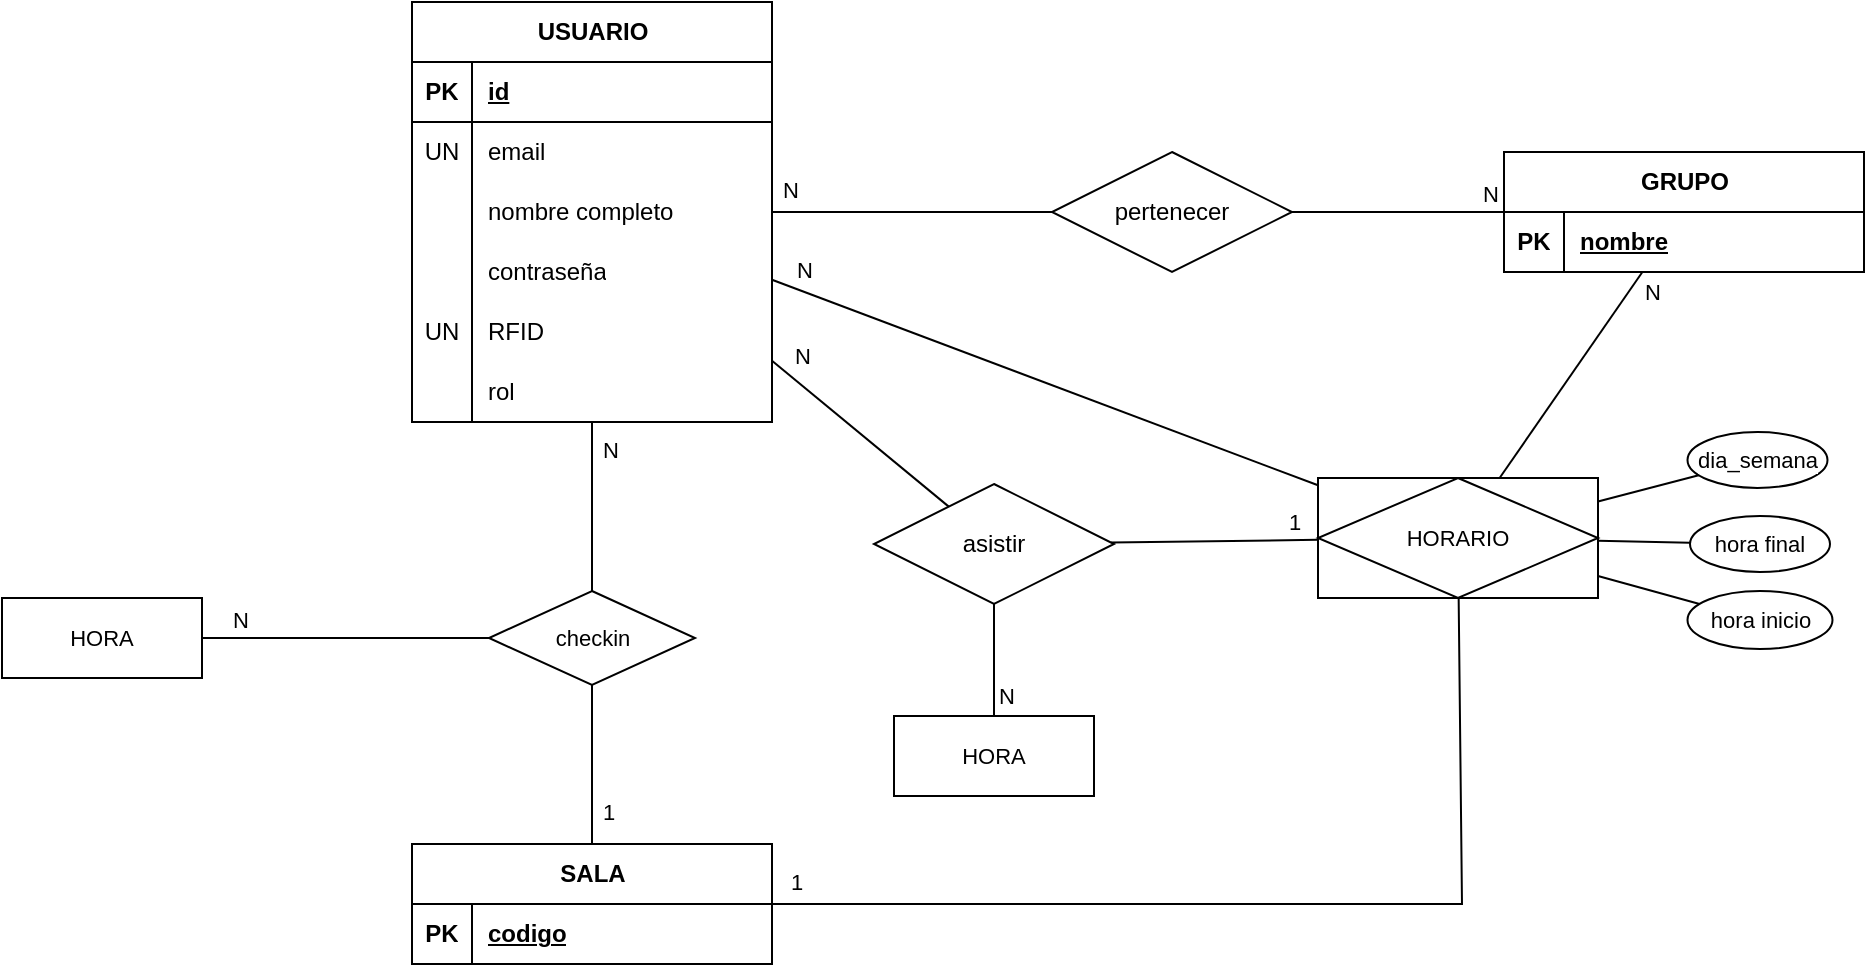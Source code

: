 <mxfile version="24.8.6">
  <diagram id="R2lEEEUBdFMjLlhIrx00" name="Page-1">
    <mxGraphModel grid="0" page="0" gridSize="10" guides="1" tooltips="1" connect="1" arrows="1" fold="1" pageScale="1" pageWidth="850" pageHeight="1100" math="0" shadow="0" extFonts="Permanent Marker^https://fonts.googleapis.com/css?family=Permanent+Marker">
      <root>
        <mxCell id="0" />
        <mxCell id="1" parent="0" />
        <mxCell id="fcRUaoHgYwaDts0upMFB-3" style="edgeStyle=none;shape=connector;rounded=0;orthogonalLoop=1;jettySize=auto;html=1;strokeColor=default;align=center;verticalAlign=middle;fontFamily=Helvetica;fontSize=11;fontColor=default;labelBackgroundColor=default;endArrow=none;endFill=0;" edge="1" parent="1" source="E8W4lwWyUq7ppPV35f_z-3" target="fcRUaoHgYwaDts0upMFB-1">
          <mxGeometry relative="1" as="geometry" />
        </mxCell>
        <mxCell id="fcRUaoHgYwaDts0upMFB-12" value="N" style="edgeLabel;html=1;align=center;verticalAlign=middle;resizable=0;points=[];fontFamily=Helvetica;fontSize=11;fontColor=default;labelBackgroundColor=default;" connectable="0" vertex="1" parent="fcRUaoHgYwaDts0upMFB-3">
          <mxGeometry x="-0.662" y="2" relative="1" as="geometry">
            <mxPoint x="-2" y="-13" as="offset" />
          </mxGeometry>
        </mxCell>
        <mxCell id="E8W4lwWyUq7ppPV35f_z-3" value="USUARIO" style="shape=table;startSize=30;container=1;collapsible=1;childLayout=tableLayout;fixedRows=1;rowLines=0;fontStyle=1;align=center;resizeLast=1;html=1;" vertex="1" parent="1">
          <mxGeometry x="-311" y="110" width="180" height="210" as="geometry" />
        </mxCell>
        <mxCell id="E8W4lwWyUq7ppPV35f_z-4" value="" style="shape=tableRow;horizontal=0;startSize=0;swimlaneHead=0;swimlaneBody=0;fillColor=none;collapsible=0;dropTarget=0;points=[[0,0.5],[1,0.5]];portConstraint=eastwest;top=0;left=0;right=0;bottom=1;" vertex="1" parent="E8W4lwWyUq7ppPV35f_z-3">
          <mxGeometry y="30" width="180" height="30" as="geometry" />
        </mxCell>
        <mxCell id="E8W4lwWyUq7ppPV35f_z-5" value="PK" style="shape=partialRectangle;connectable=0;fillColor=none;top=0;left=0;bottom=0;right=0;fontStyle=1;overflow=hidden;whiteSpace=wrap;html=1;" vertex="1" parent="E8W4lwWyUq7ppPV35f_z-4">
          <mxGeometry width="30" height="30" as="geometry">
            <mxRectangle width="30" height="30" as="alternateBounds" />
          </mxGeometry>
        </mxCell>
        <mxCell id="E8W4lwWyUq7ppPV35f_z-6" value="id" style="shape=partialRectangle;connectable=0;fillColor=none;top=0;left=0;bottom=0;right=0;align=left;spacingLeft=6;fontStyle=5;overflow=hidden;whiteSpace=wrap;html=1;" vertex="1" parent="E8W4lwWyUq7ppPV35f_z-4">
          <mxGeometry x="30" width="150" height="30" as="geometry">
            <mxRectangle width="150" height="30" as="alternateBounds" />
          </mxGeometry>
        </mxCell>
        <mxCell id="E8W4lwWyUq7ppPV35f_z-7" value="" style="shape=tableRow;horizontal=0;startSize=0;swimlaneHead=0;swimlaneBody=0;fillColor=none;collapsible=0;dropTarget=0;points=[[0,0.5],[1,0.5]];portConstraint=eastwest;top=0;left=0;right=0;bottom=0;" vertex="1" parent="E8W4lwWyUq7ppPV35f_z-3">
          <mxGeometry y="60" width="180" height="30" as="geometry" />
        </mxCell>
        <mxCell id="E8W4lwWyUq7ppPV35f_z-8" value="UN" style="shape=partialRectangle;connectable=0;fillColor=none;top=0;left=0;bottom=0;right=0;editable=1;overflow=hidden;whiteSpace=wrap;html=1;" vertex="1" parent="E8W4lwWyUq7ppPV35f_z-7">
          <mxGeometry width="30" height="30" as="geometry">
            <mxRectangle width="30" height="30" as="alternateBounds" />
          </mxGeometry>
        </mxCell>
        <mxCell id="E8W4lwWyUq7ppPV35f_z-9" value="email" style="shape=partialRectangle;connectable=0;fillColor=none;top=0;left=0;bottom=0;right=0;align=left;spacingLeft=6;overflow=hidden;whiteSpace=wrap;html=1;" vertex="1" parent="E8W4lwWyUq7ppPV35f_z-7">
          <mxGeometry x="30" width="150" height="30" as="geometry">
            <mxRectangle width="150" height="30" as="alternateBounds" />
          </mxGeometry>
        </mxCell>
        <mxCell id="E8W4lwWyUq7ppPV35f_z-10" value="" style="shape=tableRow;horizontal=0;startSize=0;swimlaneHead=0;swimlaneBody=0;fillColor=none;collapsible=0;dropTarget=0;points=[[0,0.5],[1,0.5]];portConstraint=eastwest;top=0;left=0;right=0;bottom=0;" vertex="1" parent="E8W4lwWyUq7ppPV35f_z-3">
          <mxGeometry y="90" width="180" height="30" as="geometry" />
        </mxCell>
        <mxCell id="E8W4lwWyUq7ppPV35f_z-11" value="" style="shape=partialRectangle;connectable=0;fillColor=none;top=0;left=0;bottom=0;right=0;editable=1;overflow=hidden;whiteSpace=wrap;html=1;" vertex="1" parent="E8W4lwWyUq7ppPV35f_z-10">
          <mxGeometry width="30" height="30" as="geometry">
            <mxRectangle width="30" height="30" as="alternateBounds" />
          </mxGeometry>
        </mxCell>
        <mxCell id="E8W4lwWyUq7ppPV35f_z-12" value="nombre completo" style="shape=partialRectangle;connectable=0;fillColor=none;top=0;left=0;bottom=0;right=0;align=left;spacingLeft=6;overflow=hidden;whiteSpace=wrap;html=1;" vertex="1" parent="E8W4lwWyUq7ppPV35f_z-10">
          <mxGeometry x="30" width="150" height="30" as="geometry">
            <mxRectangle width="150" height="30" as="alternateBounds" />
          </mxGeometry>
        </mxCell>
        <mxCell id="E8W4lwWyUq7ppPV35f_z-13" value="" style="shape=tableRow;horizontal=0;startSize=0;swimlaneHead=0;swimlaneBody=0;fillColor=none;collapsible=0;dropTarget=0;points=[[0,0.5],[1,0.5]];portConstraint=eastwest;top=0;left=0;right=0;bottom=0;" vertex="1" parent="E8W4lwWyUq7ppPV35f_z-3">
          <mxGeometry y="120" width="180" height="30" as="geometry" />
        </mxCell>
        <mxCell id="E8W4lwWyUq7ppPV35f_z-14" value="" style="shape=partialRectangle;connectable=0;fillColor=none;top=0;left=0;bottom=0;right=0;editable=1;overflow=hidden;whiteSpace=wrap;html=1;" vertex="1" parent="E8W4lwWyUq7ppPV35f_z-13">
          <mxGeometry width="30" height="30" as="geometry">
            <mxRectangle width="30" height="30" as="alternateBounds" />
          </mxGeometry>
        </mxCell>
        <mxCell id="E8W4lwWyUq7ppPV35f_z-15" value="contraseña" style="shape=partialRectangle;connectable=0;fillColor=none;top=0;left=0;bottom=0;right=0;align=left;spacingLeft=6;overflow=hidden;whiteSpace=wrap;html=1;" vertex="1" parent="E8W4lwWyUq7ppPV35f_z-13">
          <mxGeometry x="30" width="150" height="30" as="geometry">
            <mxRectangle width="150" height="30" as="alternateBounds" />
          </mxGeometry>
        </mxCell>
        <mxCell id="E8W4lwWyUq7ppPV35f_z-25" style="shape=tableRow;horizontal=0;startSize=0;swimlaneHead=0;swimlaneBody=0;fillColor=none;collapsible=0;dropTarget=0;points=[[0,0.5],[1,0.5]];portConstraint=eastwest;top=0;left=0;right=0;bottom=0;" vertex="1" parent="E8W4lwWyUq7ppPV35f_z-3">
          <mxGeometry y="150" width="180" height="30" as="geometry" />
        </mxCell>
        <mxCell id="E8W4lwWyUq7ppPV35f_z-26" value="UN" style="shape=partialRectangle;connectable=0;fillColor=none;top=0;left=0;bottom=0;right=0;editable=1;overflow=hidden;whiteSpace=wrap;html=1;" vertex="1" parent="E8W4lwWyUq7ppPV35f_z-25">
          <mxGeometry width="30" height="30" as="geometry">
            <mxRectangle width="30" height="30" as="alternateBounds" />
          </mxGeometry>
        </mxCell>
        <mxCell id="E8W4lwWyUq7ppPV35f_z-27" value="RFID" style="shape=partialRectangle;connectable=0;fillColor=none;top=0;left=0;bottom=0;right=0;align=left;spacingLeft=6;overflow=hidden;whiteSpace=wrap;html=1;" vertex="1" parent="E8W4lwWyUq7ppPV35f_z-25">
          <mxGeometry x="30" width="150" height="30" as="geometry">
            <mxRectangle width="150" height="30" as="alternateBounds" />
          </mxGeometry>
        </mxCell>
        <mxCell id="86RZNUnzGj02O4tXNOPN-1" style="shape=tableRow;horizontal=0;startSize=0;swimlaneHead=0;swimlaneBody=0;fillColor=none;collapsible=0;dropTarget=0;points=[[0,0.5],[1,0.5]];portConstraint=eastwest;top=0;left=0;right=0;bottom=0;" vertex="1" parent="E8W4lwWyUq7ppPV35f_z-3">
          <mxGeometry y="180" width="180" height="30" as="geometry" />
        </mxCell>
        <mxCell id="86RZNUnzGj02O4tXNOPN-2" style="shape=partialRectangle;connectable=0;fillColor=none;top=0;left=0;bottom=0;right=0;editable=1;overflow=hidden;whiteSpace=wrap;html=1;" vertex="1" parent="86RZNUnzGj02O4tXNOPN-1">
          <mxGeometry width="30" height="30" as="geometry">
            <mxRectangle width="30" height="30" as="alternateBounds" />
          </mxGeometry>
        </mxCell>
        <mxCell id="86RZNUnzGj02O4tXNOPN-3" value="rol" style="shape=partialRectangle;connectable=0;fillColor=none;top=0;left=0;bottom=0;right=0;align=left;spacingLeft=6;overflow=hidden;whiteSpace=wrap;html=1;" vertex="1" parent="86RZNUnzGj02O4tXNOPN-1">
          <mxGeometry x="30" width="150" height="30" as="geometry">
            <mxRectangle width="150" height="30" as="alternateBounds" />
          </mxGeometry>
        </mxCell>
        <mxCell id="86RZNUnzGj02O4tXNOPN-4" value="GRUPO" style="shape=table;startSize=30;container=1;collapsible=1;childLayout=tableLayout;fixedRows=1;rowLines=0;fontStyle=1;align=center;resizeLast=1;html=1;" vertex="1" parent="1">
          <mxGeometry x="235" y="185" width="180" height="60" as="geometry" />
        </mxCell>
        <mxCell id="86RZNUnzGj02O4tXNOPN-5" value="" style="shape=tableRow;horizontal=0;startSize=0;swimlaneHead=0;swimlaneBody=0;fillColor=none;collapsible=0;dropTarget=0;points=[[0,0.5],[1,0.5]];portConstraint=eastwest;top=0;left=0;right=0;bottom=1;" vertex="1" parent="86RZNUnzGj02O4tXNOPN-4">
          <mxGeometry y="30" width="180" height="30" as="geometry" />
        </mxCell>
        <mxCell id="86RZNUnzGj02O4tXNOPN-6" value="PK" style="shape=partialRectangle;connectable=0;fillColor=none;top=0;left=0;bottom=0;right=0;fontStyle=1;overflow=hidden;whiteSpace=wrap;html=1;" vertex="1" parent="86RZNUnzGj02O4tXNOPN-5">
          <mxGeometry width="30" height="30" as="geometry">
            <mxRectangle width="30" height="30" as="alternateBounds" />
          </mxGeometry>
        </mxCell>
        <mxCell id="86RZNUnzGj02O4tXNOPN-7" value="nombre" style="shape=partialRectangle;connectable=0;fillColor=none;top=0;left=0;bottom=0;right=0;align=left;spacingLeft=6;fontStyle=5;overflow=hidden;whiteSpace=wrap;html=1;" vertex="1" parent="86RZNUnzGj02O4tXNOPN-5">
          <mxGeometry x="30" width="150" height="30" as="geometry">
            <mxRectangle width="150" height="30" as="alternateBounds" />
          </mxGeometry>
        </mxCell>
        <mxCell id="86RZNUnzGj02O4tXNOPN-23" value="SALA" style="shape=table;startSize=30;container=1;collapsible=1;childLayout=tableLayout;fixedRows=1;rowLines=0;fontStyle=1;align=center;resizeLast=1;html=1;" vertex="1" parent="1">
          <mxGeometry x="-311" y="531" width="180" height="60" as="geometry" />
        </mxCell>
        <mxCell id="86RZNUnzGj02O4tXNOPN-24" value="" style="shape=tableRow;horizontal=0;startSize=0;swimlaneHead=0;swimlaneBody=0;fillColor=none;collapsible=0;dropTarget=0;points=[[0,0.5],[1,0.5]];portConstraint=eastwest;top=0;left=0;right=0;bottom=1;" vertex="1" parent="86RZNUnzGj02O4tXNOPN-23">
          <mxGeometry y="30" width="180" height="30" as="geometry" />
        </mxCell>
        <mxCell id="86RZNUnzGj02O4tXNOPN-25" value="PK" style="shape=partialRectangle;connectable=0;fillColor=none;top=0;left=0;bottom=0;right=0;fontStyle=1;overflow=hidden;whiteSpace=wrap;html=1;" vertex="1" parent="86RZNUnzGj02O4tXNOPN-24">
          <mxGeometry width="30" height="30" as="geometry">
            <mxRectangle width="30" height="30" as="alternateBounds" />
          </mxGeometry>
        </mxCell>
        <mxCell id="86RZNUnzGj02O4tXNOPN-26" value="codigo" style="shape=partialRectangle;connectable=0;fillColor=none;top=0;left=0;bottom=0;right=0;align=left;spacingLeft=6;fontStyle=5;overflow=hidden;whiteSpace=wrap;html=1;" vertex="1" parent="86RZNUnzGj02O4tXNOPN-24">
          <mxGeometry x="30" width="150" height="30" as="geometry">
            <mxRectangle width="150" height="30" as="alternateBounds" />
          </mxGeometry>
        </mxCell>
        <mxCell id="XPAY98p6mVZJmXmomv7M-2" style="rounded=0;orthogonalLoop=1;jettySize=auto;html=1;endArrow=none;endFill=0;" edge="1" parent="1" source="XPAY98p6mVZJmXmomv7M-24" target="86RZNUnzGj02O4tXNOPN-4">
          <mxGeometry relative="1" as="geometry">
            <mxPoint x="139.408" y="458.204" as="sourcePoint" />
          </mxGeometry>
        </mxCell>
        <mxCell id="XPAY98p6mVZJmXmomv7M-55" value="N" style="edgeLabel;html=1;align=center;verticalAlign=middle;resizable=0;points=[];fontFamily=Helvetica;fontSize=11;fontColor=default;labelBackgroundColor=default;" connectable="0" vertex="1" parent="XPAY98p6mVZJmXmomv7M-2">
          <mxGeometry x="0.852" y="-3" relative="1" as="geometry">
            <mxPoint x="7" as="offset" />
          </mxGeometry>
        </mxCell>
        <mxCell id="XPAY98p6mVZJmXmomv7M-4" style="edgeStyle=none;shape=connector;rounded=0;orthogonalLoop=1;jettySize=auto;html=1;strokeColor=default;align=center;verticalAlign=middle;fontFamily=Helvetica;fontSize=11;fontColor=default;labelBackgroundColor=default;endArrow=none;endFill=0;" edge="1" parent="1" source="XPAY98p6mVZJmXmomv7M-24" target="86RZNUnzGj02O4tXNOPN-23">
          <mxGeometry relative="1" as="geometry">
            <mxPoint x="167.388" y="412.194" as="sourcePoint" />
            <Array as="points">
              <mxPoint x="214" y="561" />
            </Array>
          </mxGeometry>
        </mxCell>
        <mxCell id="XPAY98p6mVZJmXmomv7M-54" value="1" style="edgeLabel;html=1;align=center;verticalAlign=middle;resizable=0;points=[];fontFamily=Helvetica;fontSize=11;fontColor=default;labelBackgroundColor=default;" connectable="0" vertex="1" parent="XPAY98p6mVZJmXmomv7M-4">
          <mxGeometry x="0.73" y="-4" relative="1" as="geometry">
            <mxPoint x="-55" y="-7" as="offset" />
          </mxGeometry>
        </mxCell>
        <mxCell id="XPAY98p6mVZJmXmomv7M-43" style="edgeStyle=none;shape=connector;rounded=0;orthogonalLoop=1;jettySize=auto;html=1;strokeColor=default;align=center;verticalAlign=middle;fontFamily=Helvetica;fontSize=11;fontColor=default;labelBackgroundColor=default;endArrow=none;endFill=0;" edge="1" parent="1" source="86RZNUnzGj02O4tXNOPN-23" target="XPAY98p6mVZJmXmomv7M-42">
          <mxGeometry relative="1" as="geometry">
            <mxPoint x="-249.509" y="523" as="sourcePoint" />
          </mxGeometry>
        </mxCell>
        <mxCell id="XPAY98p6mVZJmXmomv7M-59" value="1" style="edgeLabel;html=1;align=center;verticalAlign=middle;resizable=0;points=[];fontFamily=Helvetica;fontSize=11;fontColor=default;labelBackgroundColor=default;" connectable="0" vertex="1" parent="XPAY98p6mVZJmXmomv7M-43">
          <mxGeometry x="-0.856" y="2" relative="1" as="geometry">
            <mxPoint x="10" y="-11" as="offset" />
          </mxGeometry>
        </mxCell>
        <mxCell id="XPAY98p6mVZJmXmomv7M-22" style="edgeStyle=none;shape=connector;rounded=0;orthogonalLoop=1;jettySize=auto;html=1;strokeColor=default;align=center;verticalAlign=middle;fontFamily=Helvetica;fontSize=11;fontColor=default;labelBackgroundColor=default;endArrow=none;endFill=0;" edge="1" parent="1" source="XPAY98p6mVZJmXmomv7M-21" target="E8W4lwWyUq7ppPV35f_z-3">
          <mxGeometry relative="1" as="geometry">
            <mxPoint x="-258.256" y="523" as="targetPoint" />
          </mxGeometry>
        </mxCell>
        <mxCell id="XPAY98p6mVZJmXmomv7M-61" value="N" style="edgeLabel;html=1;align=center;verticalAlign=middle;resizable=0;points=[];fontFamily=Helvetica;fontSize=11;fontColor=default;labelBackgroundColor=default;" connectable="0" vertex="1" parent="XPAY98p6mVZJmXmomv7M-22">
          <mxGeometry x="0.941" y="2" relative="1" as="geometry">
            <mxPoint x="5" y="-13" as="offset" />
          </mxGeometry>
        </mxCell>
        <mxCell id="XPAY98p6mVZJmXmomv7M-23" style="edgeStyle=none;shape=connector;rounded=0;orthogonalLoop=1;jettySize=auto;html=1;strokeColor=default;align=center;verticalAlign=middle;fontFamily=Helvetica;fontSize=11;fontColor=default;labelBackgroundColor=default;endArrow=none;endFill=0;" edge="1" parent="1" source="XPAY98p6mVZJmXmomv7M-21" target="86RZNUnzGj02O4tXNOPN-4">
          <mxGeometry relative="1" as="geometry" />
        </mxCell>
        <mxCell id="XPAY98p6mVZJmXmomv7M-63" value="N" style="edgeLabel;html=1;align=center;verticalAlign=middle;resizable=0;points=[];fontFamily=Helvetica;fontSize=11;fontColor=default;labelBackgroundColor=default;" connectable="0" vertex="1" parent="XPAY98p6mVZJmXmomv7M-23">
          <mxGeometry x="0.897" y="1" relative="1" as="geometry">
            <mxPoint x="-2" y="-8" as="offset" />
          </mxGeometry>
        </mxCell>
        <mxCell id="XPAY98p6mVZJmXmomv7M-21" value="pertenecer" style="shape=rhombus;perimeter=rhombusPerimeter;whiteSpace=wrap;html=1;align=center;" vertex="1" parent="1">
          <mxGeometry x="9" y="185" width="120" height="60" as="geometry" />
        </mxCell>
        <mxCell id="XPAY98p6mVZJmXmomv7M-51" style="edgeStyle=none;shape=connector;rounded=0;orthogonalLoop=1;jettySize=auto;html=1;strokeColor=default;align=center;verticalAlign=middle;fontFamily=Helvetica;fontSize=11;fontColor=default;labelBackgroundColor=default;endArrow=none;endFill=0;" edge="1" parent="1" source="XPAY98p6mVZJmXmomv7M-24" target="E8W4lwWyUq7ppPV35f_z-3">
          <mxGeometry relative="1" as="geometry">
            <Array as="points" />
            <mxPoint x="89.0" y="528" as="targetPoint" />
          </mxGeometry>
        </mxCell>
        <mxCell id="XPAY98p6mVZJmXmomv7M-56" value="N" style="edgeLabel;html=1;align=center;verticalAlign=middle;resizable=0;points=[];fontFamily=Helvetica;fontSize=11;fontColor=default;labelBackgroundColor=default;" connectable="0" vertex="1" parent="XPAY98p6mVZJmXmomv7M-51">
          <mxGeometry x="0.759" y="-2" relative="1" as="geometry">
            <mxPoint x="-18" y="-16" as="offset" />
          </mxGeometry>
        </mxCell>
        <mxCell id="XPAY98p6mVZJmXmomv7M-24" value="HORARIO" style="shape=associativeEntity;whiteSpace=wrap;html=1;align=center;fontFamily=Helvetica;fontSize=11;fontColor=default;labelBackgroundColor=default;" vertex="1" parent="1">
          <mxGeometry x="142" y="348" width="140" height="60" as="geometry" />
        </mxCell>
        <mxCell id="XPAY98p6mVZJmXmomv7M-40" style="edgeStyle=none;shape=connector;rounded=0;orthogonalLoop=1;jettySize=auto;html=1;strokeColor=default;align=center;verticalAlign=middle;fontFamily=Helvetica;fontSize=11;fontColor=default;labelBackgroundColor=default;endArrow=none;endFill=0;" edge="1" parent="1" source="XPAY98p6mVZJmXmomv7M-38" target="XPAY98p6mVZJmXmomv7M-24">
          <mxGeometry relative="1" as="geometry" />
        </mxCell>
        <mxCell id="XPAY98p6mVZJmXmomv7M-38" value="hora inicio" style="ellipse;whiteSpace=wrap;html=1;align=center;fontFamily=Helvetica;fontSize=11;fontColor=default;labelBackgroundColor=default;" vertex="1" parent="1">
          <mxGeometry x="326.75" y="404.5" width="72.5" height="29" as="geometry" />
        </mxCell>
        <mxCell id="XPAY98p6mVZJmXmomv7M-41" style="edgeStyle=none;shape=connector;rounded=0;orthogonalLoop=1;jettySize=auto;html=1;strokeColor=default;align=center;verticalAlign=middle;fontFamily=Helvetica;fontSize=11;fontColor=default;labelBackgroundColor=default;endArrow=none;endFill=0;" edge="1" parent="1" source="XPAY98p6mVZJmXmomv7M-39" target="XPAY98p6mVZJmXmomv7M-24">
          <mxGeometry relative="1" as="geometry" />
        </mxCell>
        <mxCell id="XPAY98p6mVZJmXmomv7M-39" value="hora final" style="ellipse;whiteSpace=wrap;html=1;align=center;fontFamily=Helvetica;fontSize=11;fontColor=default;labelBackgroundColor=default;" vertex="1" parent="1">
          <mxGeometry x="328" y="367" width="70" height="28" as="geometry" />
        </mxCell>
        <mxCell id="XPAY98p6mVZJmXmomv7M-44" style="edgeStyle=none;shape=connector;rounded=0;orthogonalLoop=1;jettySize=auto;html=1;strokeColor=default;align=center;verticalAlign=middle;fontFamily=Helvetica;fontSize=11;fontColor=default;labelBackgroundColor=default;endArrow=none;endFill=0;" edge="1" parent="1" source="XPAY98p6mVZJmXmomv7M-42" target="E8W4lwWyUq7ppPV35f_z-3">
          <mxGeometry relative="1" as="geometry" />
        </mxCell>
        <mxCell id="XPAY98p6mVZJmXmomv7M-60" value="N" style="edgeLabel;html=1;align=center;verticalAlign=middle;resizable=0;points=[];fontFamily=Helvetica;fontSize=11;fontColor=default;labelBackgroundColor=default;" connectable="0" vertex="1" parent="XPAY98p6mVZJmXmomv7M-44">
          <mxGeometry x="0.691" y="2" relative="1" as="geometry">
            <mxPoint x="11" y="1" as="offset" />
          </mxGeometry>
        </mxCell>
        <mxCell id="XPAY98p6mVZJmXmomv7M-42" value="checkin" style="shape=rhombus;perimeter=rhombusPerimeter;whiteSpace=wrap;html=1;align=center;fontFamily=Helvetica;fontSize=11;fontColor=default;labelBackgroundColor=default;" vertex="1" parent="1">
          <mxGeometry x="-272.5" y="404.5" width="103" height="47" as="geometry" />
        </mxCell>
        <mxCell id="XPAY98p6mVZJmXmomv7M-46" style="edgeStyle=none;shape=connector;rounded=0;orthogonalLoop=1;jettySize=auto;html=1;strokeColor=default;align=center;verticalAlign=middle;fontFamily=Helvetica;fontSize=11;fontColor=default;labelBackgroundColor=default;endArrow=none;endFill=0;" edge="1" parent="1" source="XPAY98p6mVZJmXmomv7M-45" target="XPAY98p6mVZJmXmomv7M-42">
          <mxGeometry relative="1" as="geometry" />
        </mxCell>
        <mxCell id="XPAY98p6mVZJmXmomv7M-58" value="N" style="edgeLabel;html=1;align=center;verticalAlign=middle;resizable=0;points=[];fontFamily=Helvetica;fontSize=11;fontColor=default;labelBackgroundColor=default;" connectable="0" vertex="1" parent="XPAY98p6mVZJmXmomv7M-46">
          <mxGeometry x="-0.824" y="1" relative="1" as="geometry">
            <mxPoint x="6" y="-8" as="offset" />
          </mxGeometry>
        </mxCell>
        <mxCell id="XPAY98p6mVZJmXmomv7M-45" value="HORA" style="whiteSpace=wrap;html=1;align=center;fontFamily=Helvetica;fontSize=11;fontColor=default;labelBackgroundColor=default;" vertex="1" parent="1">
          <mxGeometry x="-516" y="408" width="100" height="40" as="geometry" />
        </mxCell>
        <mxCell id="fcRUaoHgYwaDts0upMFB-4" style="edgeStyle=none;shape=connector;rounded=0;orthogonalLoop=1;jettySize=auto;html=1;strokeColor=default;align=center;verticalAlign=middle;fontFamily=Helvetica;fontSize=11;fontColor=default;labelBackgroundColor=default;endArrow=none;endFill=0;" edge="1" parent="1" source="fcRUaoHgYwaDts0upMFB-1" target="XPAY98p6mVZJmXmomv7M-24">
          <mxGeometry relative="1" as="geometry" />
        </mxCell>
        <mxCell id="fcRUaoHgYwaDts0upMFB-7" value="1" style="edgeLabel;html=1;align=center;verticalAlign=middle;resizable=0;points=[];fontFamily=Helvetica;fontSize=11;fontColor=default;labelBackgroundColor=default;" connectable="0" vertex="1" parent="fcRUaoHgYwaDts0upMFB-4">
          <mxGeometry x="0.842" y="-1" relative="1" as="geometry">
            <mxPoint x="-4" y="-10" as="offset" />
          </mxGeometry>
        </mxCell>
        <mxCell id="fcRUaoHgYwaDts0upMFB-1" value="asistir" style="shape=rhombus;perimeter=rhombusPerimeter;whiteSpace=wrap;html=1;align=center;" vertex="1" parent="1">
          <mxGeometry x="-80" y="351" width="120" height="60" as="geometry" />
        </mxCell>
        <mxCell id="fcRUaoHgYwaDts0upMFB-6" style="edgeStyle=none;shape=connector;rounded=0;orthogonalLoop=1;jettySize=auto;html=1;strokeColor=default;align=center;verticalAlign=middle;fontFamily=Helvetica;fontSize=11;fontColor=default;labelBackgroundColor=default;endArrow=none;endFill=0;" edge="1" parent="1" source="fcRUaoHgYwaDts0upMFB-5" target="fcRUaoHgYwaDts0upMFB-1">
          <mxGeometry relative="1" as="geometry" />
        </mxCell>
        <mxCell id="fcRUaoHgYwaDts0upMFB-8" value="N" style="edgeLabel;html=1;align=center;verticalAlign=middle;resizable=0;points=[];fontFamily=Helvetica;fontSize=11;fontColor=default;labelBackgroundColor=default;" connectable="0" vertex="1" parent="fcRUaoHgYwaDts0upMFB-6">
          <mxGeometry x="-0.799" relative="1" as="geometry">
            <mxPoint x="6" y="-5" as="offset" />
          </mxGeometry>
        </mxCell>
        <mxCell id="fcRUaoHgYwaDts0upMFB-5" value="HORA" style="whiteSpace=wrap;html=1;align=center;fontFamily=Helvetica;fontSize=11;fontColor=default;labelBackgroundColor=default;" vertex="1" parent="1">
          <mxGeometry x="-70" y="467" width="100" height="40" as="geometry" />
        </mxCell>
        <mxCell id="fcRUaoHgYwaDts0upMFB-14" style="edgeStyle=none;shape=connector;rounded=0;orthogonalLoop=1;jettySize=auto;html=1;strokeColor=default;align=center;verticalAlign=middle;fontFamily=Helvetica;fontSize=11;fontColor=default;labelBackgroundColor=default;endArrow=none;endFill=0;" edge="1" parent="1" source="fcRUaoHgYwaDts0upMFB-13" target="XPAY98p6mVZJmXmomv7M-24">
          <mxGeometry relative="1" as="geometry" />
        </mxCell>
        <mxCell id="fcRUaoHgYwaDts0upMFB-13" value="dia_semana" style="ellipse;whiteSpace=wrap;html=1;align=center;fontFamily=Helvetica;fontSize=11;fontColor=default;labelBackgroundColor=default;" vertex="1" parent="1">
          <mxGeometry x="326.75" y="325" width="70" height="28" as="geometry" />
        </mxCell>
      </root>
    </mxGraphModel>
  </diagram>
</mxfile>

